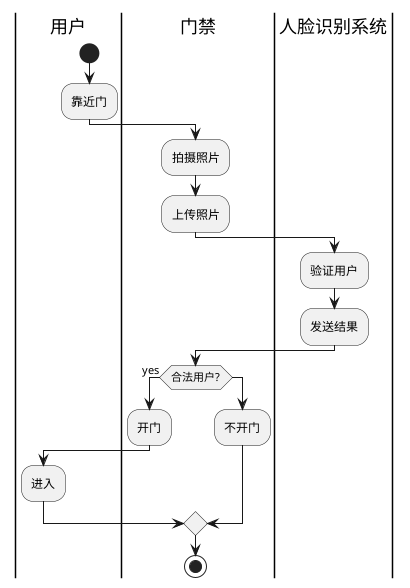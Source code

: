 @startuml
|用户|
start
:靠近门;
|门禁|
:拍摄照片;
:上传照片;
|人脸识别系统|
:验证用户;
:发送结果;
|门禁|
if (合法用户?) then (yes)
:开门;
|用户|
:进入;
|门禁|
else
:不开门;
endif
stop
@enduml